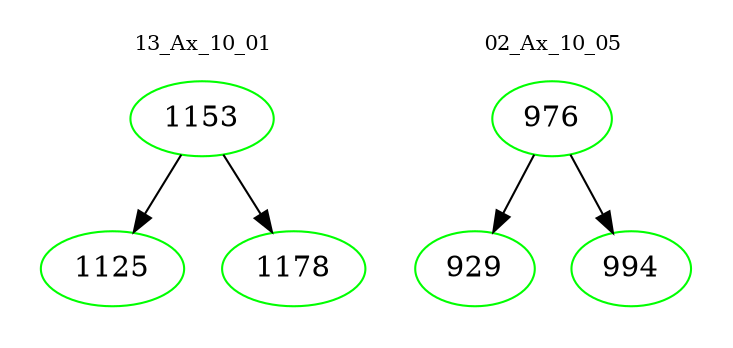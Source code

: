 digraph{
subgraph cluster_0 {
color = white
label = "13_Ax_10_01";
fontsize=10;
T0_1153 [label="1153", color="green"]
T0_1153 -> T0_1125 [color="black"]
T0_1125 [label="1125", color="green"]
T0_1153 -> T0_1178 [color="black"]
T0_1178 [label="1178", color="green"]
}
subgraph cluster_1 {
color = white
label = "02_Ax_10_05";
fontsize=10;
T1_976 [label="976", color="green"]
T1_976 -> T1_929 [color="black"]
T1_929 [label="929", color="green"]
T1_976 -> T1_994 [color="black"]
T1_994 [label="994", color="green"]
}
}
